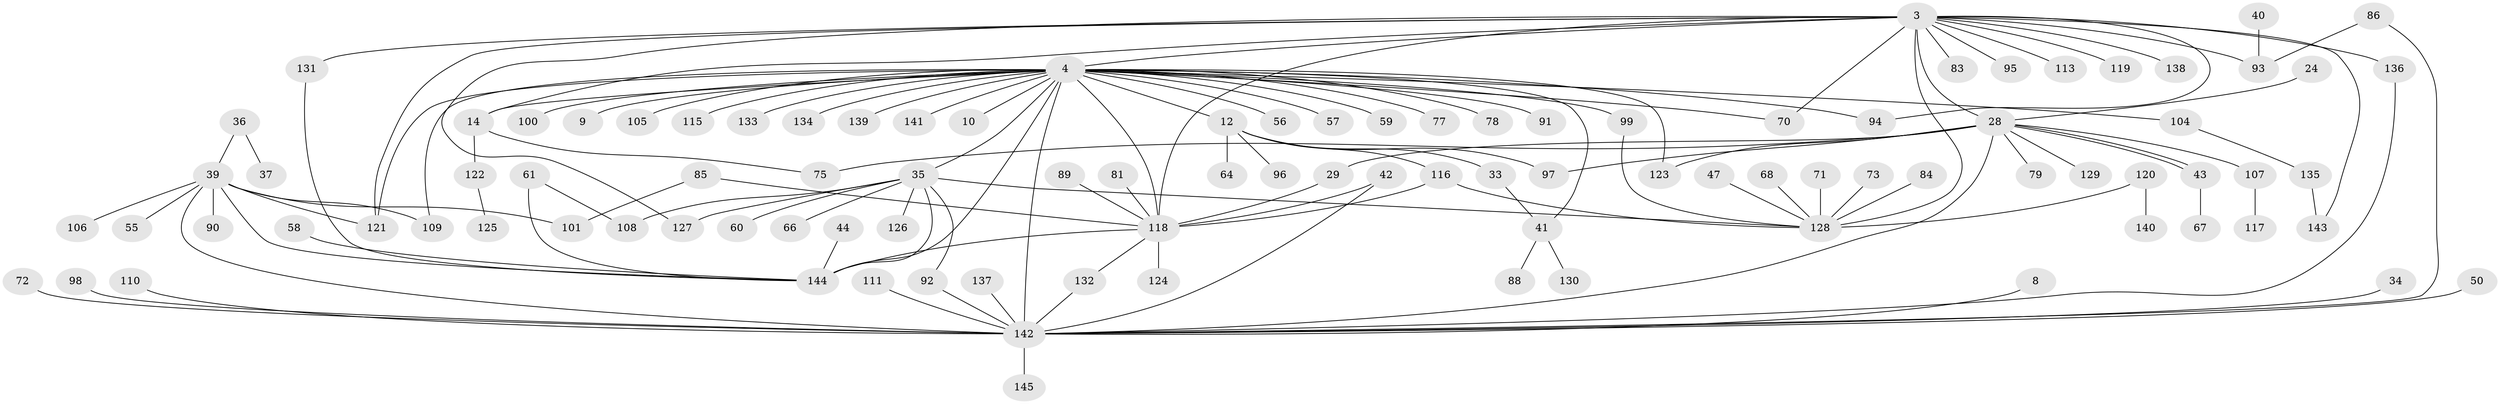 // original degree distribution, {26: 0.006896551724137931, 2: 0.2482758620689655, 24: 0.006896551724137931, 17: 0.006896551724137931, 4: 0.04827586206896552, 5: 0.013793103448275862, 25: 0.006896551724137931, 1: 0.4827586206896552, 3: 0.11724137931034483, 7: 0.020689655172413793, 9: 0.027586206896551724, 8: 0.006896551724137931, 6: 0.006896551724137931}
// Generated by graph-tools (version 1.1) at 2025/50/03/04/25 21:50:04]
// undirected, 101 vertices, 131 edges
graph export_dot {
graph [start="1"]
  node [color=gray90,style=filled];
  3;
  4 [super="+1"];
  8;
  9;
  10;
  12;
  14;
  24;
  28 [super="+23"];
  29;
  33;
  34;
  35 [super="+17"];
  36;
  37;
  39 [super="+16+11"];
  40;
  41;
  42;
  43;
  44;
  47;
  50;
  55;
  56 [super="+2"];
  57;
  58;
  59;
  60;
  61;
  64;
  66;
  67;
  68;
  70;
  71;
  72;
  73;
  75;
  77;
  78;
  79;
  81;
  83;
  84;
  85;
  86 [super="+54"];
  88;
  89;
  90;
  91;
  92;
  93 [super="+52"];
  94 [super="+62"];
  95;
  96;
  97;
  98;
  99;
  100;
  101;
  104 [super="+45"];
  105;
  106;
  107 [super="+102"];
  108;
  109 [super="+82"];
  110;
  111;
  113;
  115;
  116 [super="+32"];
  117;
  118 [super="+25+53"];
  119;
  120;
  121 [super="+80+103"];
  122 [super="+74"];
  123 [super="+18"];
  124;
  125;
  126;
  127 [super="+49+87"];
  128 [super="+20+6+63"];
  129;
  130;
  131;
  132 [super="+114"];
  133;
  134;
  135;
  136 [super="+31"];
  137;
  138;
  139;
  140;
  141;
  142 [super="+7+27+112+65"];
  143;
  144 [super="+30"];
  145;
  3 -- 14;
  3 -- 28 [weight=2];
  3 -- 70;
  3 -- 83;
  3 -- 93 [weight=3];
  3 -- 95;
  3 -- 113;
  3 -- 118 [weight=3];
  3 -- 119;
  3 -- 131;
  3 -- 136;
  3 -- 138;
  3 -- 143;
  3 -- 4;
  3 -- 128 [weight=2];
  3 -- 127;
  3 -- 94;
  3 -- 121;
  4 -- 12 [weight=2];
  4 -- 14 [weight=2];
  4 -- 57;
  4 -- 70;
  4 -- 77;
  4 -- 78;
  4 -- 91;
  4 -- 100;
  4 -- 115;
  4 -- 133;
  4 -- 134 [weight=2];
  4 -- 9;
  4 -- 10;
  4 -- 139;
  4 -- 141;
  4 -- 142 [weight=6];
  4 -- 144;
  4 -- 99;
  4 -- 41;
  4 -- 105;
  4 -- 118 [weight=3];
  4 -- 59;
  4 -- 35;
  4 -- 104;
  4 -- 94;
  4 -- 121;
  4 -- 109;
  4 -- 56;
  4 -- 123;
  8 -- 142;
  12 -- 33;
  12 -- 64;
  12 -- 96;
  12 -- 97;
  12 -- 116;
  14 -- 75;
  14 -- 122;
  24 -- 28;
  28 -- 43;
  28 -- 43;
  28 -- 75;
  28 -- 79;
  28 -- 97;
  28 -- 129;
  28 -- 142;
  28 -- 29;
  28 -- 107;
  28 -- 123;
  29 -- 118;
  33 -- 41;
  34 -- 142;
  35 -- 108;
  35 -- 144 [weight=2];
  35 -- 66;
  35 -- 60;
  35 -- 92;
  35 -- 126;
  35 -- 127;
  35 -- 128;
  36 -- 37;
  36 -- 39;
  39 -- 101;
  39 -- 106;
  39 -- 142 [weight=2];
  39 -- 144;
  39 -- 55;
  39 -- 90;
  39 -- 121;
  39 -- 109;
  40 -- 93;
  41 -- 88;
  41 -- 130;
  42 -- 142;
  42 -- 118;
  43 -- 67;
  44 -- 144;
  47 -- 128;
  50 -- 142;
  58 -- 144;
  61 -- 108;
  61 -- 144;
  68 -- 128;
  71 -- 128;
  72 -- 142;
  73 -- 128;
  81 -- 118;
  84 -- 128;
  85 -- 101;
  85 -- 118;
  86 -- 142;
  86 -- 93;
  89 -- 118;
  92 -- 142;
  98 -- 142;
  99 -- 128;
  104 -- 135;
  107 -- 117;
  110 -- 142;
  111 -- 142;
  116 -- 118;
  116 -- 128;
  118 -- 144 [weight=3];
  118 -- 124;
  118 -- 132;
  120 -- 140;
  120 -- 128;
  122 -- 125;
  131 -- 144;
  132 -- 142;
  135 -- 143;
  136 -- 142;
  137 -- 142;
  142 -- 145;
}
